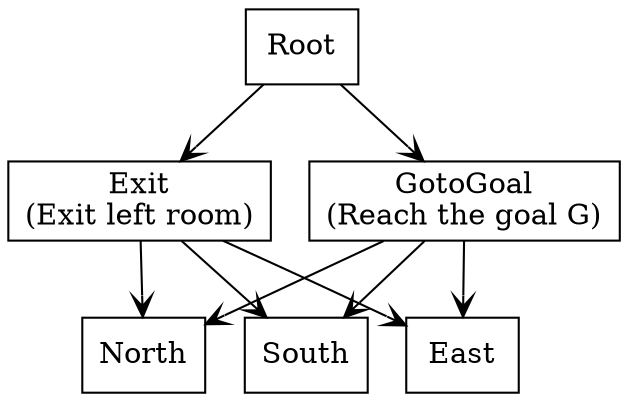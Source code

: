 digraph M {

node [shape=record];
edge [arrowhead=vee];

0 [label="Root"];
1 [label="Exit\n(Exit left room)"];
2 [label="GotoGoal\n(Reach the goal G)"];
3 [label="North"];
4 [label="South"];
5 [label="East"];


0->1;
0->2;

1->3;
1->4;
1->5;
2->3;
2->4;
2->5;
}


